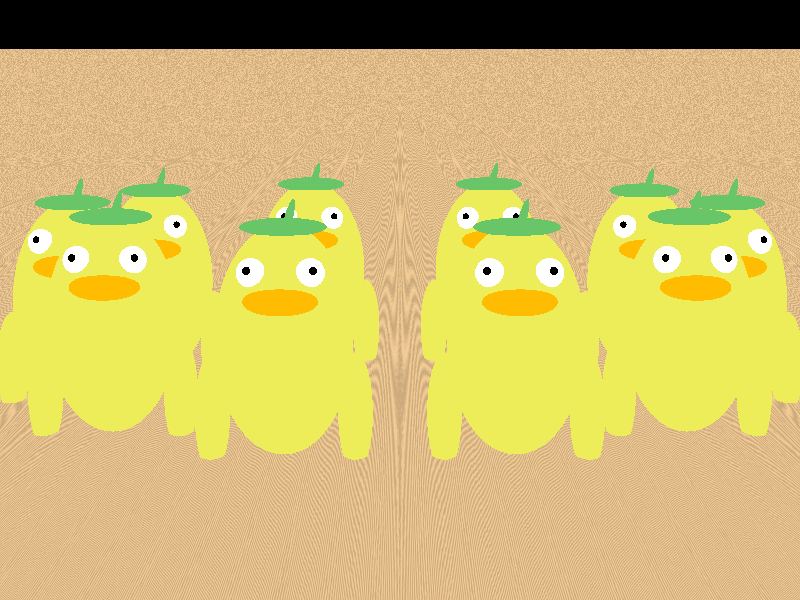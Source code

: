 #include "colors.inc"
#include "shapes.inc"
#include "textures.inc"
#include "skies.inc"
#include "consts.inc"

camera {
  location <0,10,-90>
  look_at <0,0,0>
  angle 20
}

 #declare T = 0;
 #declare r = 13;
#declare THETA = 2 * 3.14 * clock/18;
#declare PHI = abs(20*sin(9 * THETA));

//kotei light 1
light_source {
 <3, 20, -30>
 color Med_Purple
 spotlight
 point_at <20, 0, -10>
 radius 20
 falloff 45
  }
  
//kotei light 2
light_source {
 <-3, 20, -30>
 color Red*2
 spotlight
 point_at <0, 0, -10>
 radius 20
 falloff 45
  }  

light_source {
 < clock*20, 5, 4 >
 color YellowGreen * 2
 spotlight
 point_at <clock*10, 0, -36*clock+10>
 radius 5
 falloff 20
}

light_source {
  < 0, 5, 3 >
 color Cyan * 2
 spotlight
 point_at <-clock*2-5, 0, -26*clock+10>
 radius 5
 falloff 10
 rotate<0, 360 * clock , 0>
}

light_source {
  < clock*20+5, 5+clock*2, 4 >
 color SpringGreen * 2
 spotlight
 point_at <-clock*6+5, -4, -36*clock+10>
 radius 5
 falloff 10
 rotate<0, 720 * clock , 0>
}

light_source {
  < clock*10+5, 5+clock*2, -10 >
 color MediumSeaGreen * 2
 spotlight
 point_at <-clock*6+5, 0, -20*clock+10>
 radius 5
 falloff 10
 rotate<0, 720 * clock , 0>
}



//object { XYZaxis }

object{ 
	Plane_XZ texture{ DMFWood4 }
	translate <0, -4, 0>
 }
 
 

 
#while(T < 3)

union{

    #declare X =  r * cos(pi * T);
    #declare Z =  r * sin(pi * T);


    //doutai  
    object{
    	sphere { <0,0,0> , 4}
    	pigment {color BrightGold}
    	scale < 0.6, 1, 0.7>
    }
    
      //te left
    object{
    	sphere { <-7.6,-1.5,0> , 2}
    	pigment {color BrightGold}
    	scale <0.3, 1.05, 0.8>
    	//rotate <0, 0, -30>
    	translate <-0.2, -1, 0>
    	rotate<0, 0,  -PHI*10>
    }

    //te fight
    object{
    	sphere { <7.6,-1.5,0> , 2}
    	pigment {color BrightGold}
    	scale <0.3, 1.05, 0.8>
    	//rotate <0, 0, 30>
    	translate <0.2, -1, 0>
    	rotate<0, 0,  PHI*10>
    }

union{

    //shirome left
    object{
    	sphere {<-1, 2.5, -1.9>, 0.5}
    	pigment {color White}  		
    }

    //kurome left
    object{
    	sphere {<-1.1, 2.6, -2.3>, 0.15}
    	pigment {color Black}
    }


    //shirome right
    object{
    	sphere {<1, 2.5, -1.9>, 0.5}
    	pigment {color White}
    		
    }

    //kurome right
    object{
    	sphere {<1.1, 2.6, -2.3>, 0.15}
    	pigment {color Black}
    }

    //kuti
    object{
    	sphere { <0, 2.3, -1.1>, 1}
    	pigment {color Orange}
    	scale <1.4, 0.65, 1.4>
    }
    
    rotate < 0, 360 * clock , 0>
    
}



    //happa
    object{
    	sphere { <0,19.5,0> , 1.5}
    	pigment {color ForestGreen}
    	scale <1, 0.2, 1>
    }

    object{
    	sphere { <-6, 5, 0> , 1}
    	pigment {color ForestGreen}
    	scale <0.15, 0.8, 0.15>
    	rotate <0, 0, -15>
    }

    translate <X, 0, Z>
    //rotate < 0, 360 * clock , 0>
    rotate < 0, 0, 0>

}



#declare T = T + 0.2;
#end


